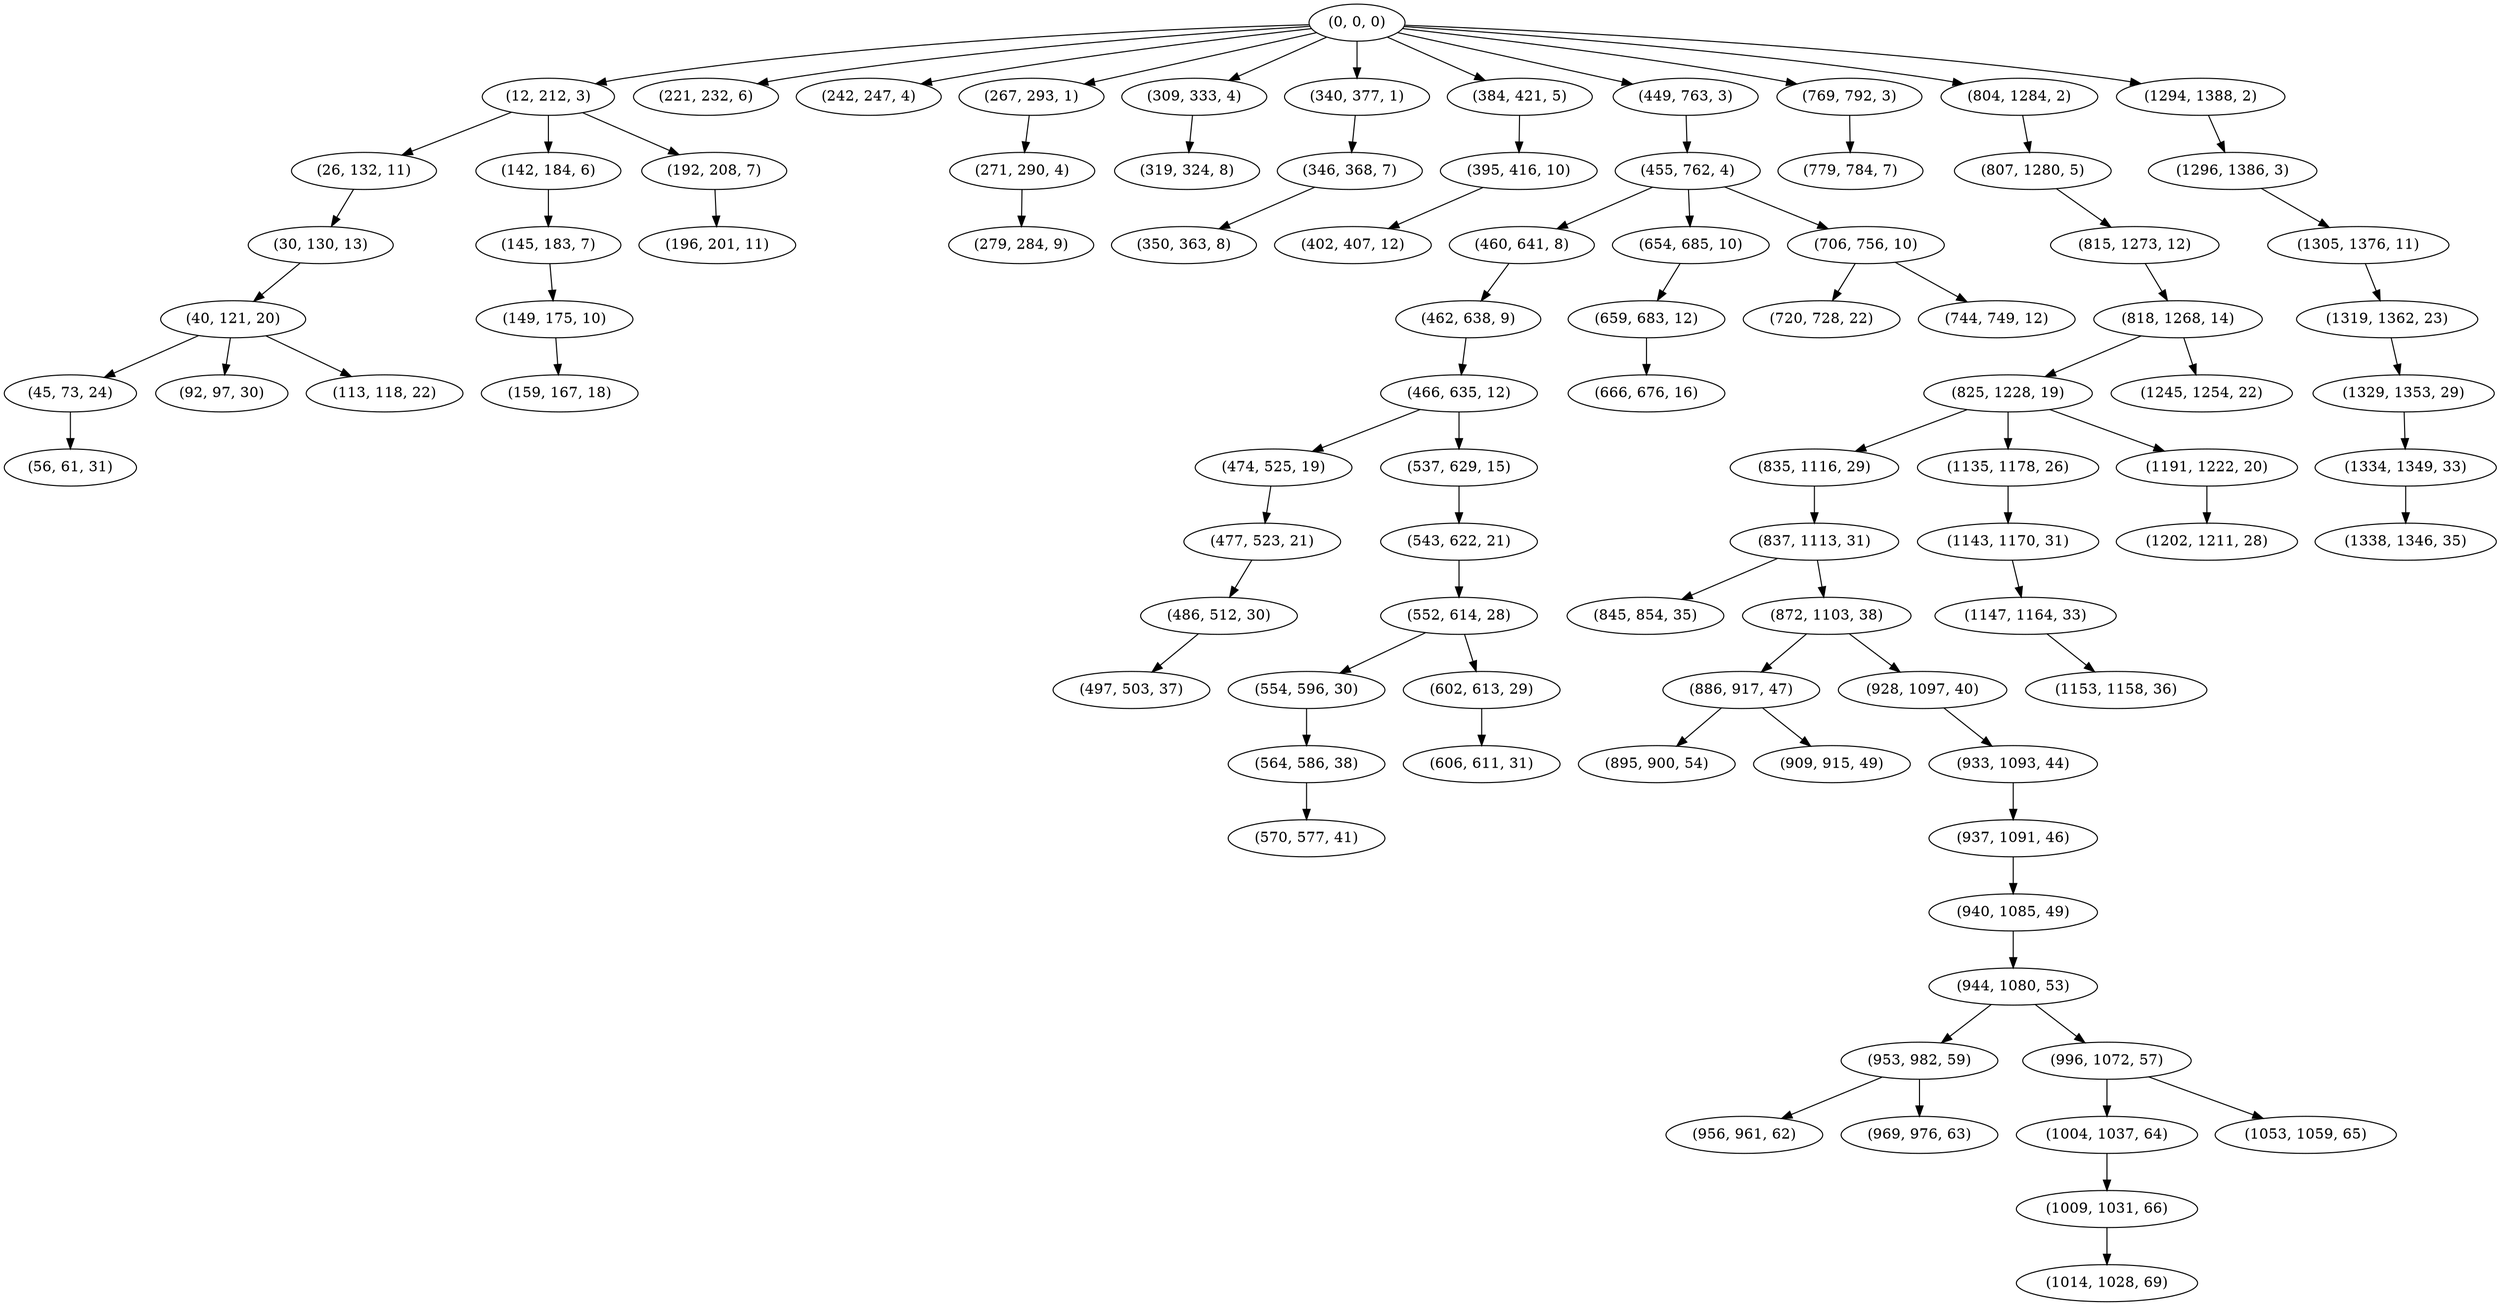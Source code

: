 digraph tree {
    "(0, 0, 0)";
    "(12, 212, 3)";
    "(26, 132, 11)";
    "(30, 130, 13)";
    "(40, 121, 20)";
    "(45, 73, 24)";
    "(56, 61, 31)";
    "(92, 97, 30)";
    "(113, 118, 22)";
    "(142, 184, 6)";
    "(145, 183, 7)";
    "(149, 175, 10)";
    "(159, 167, 18)";
    "(192, 208, 7)";
    "(196, 201, 11)";
    "(221, 232, 6)";
    "(242, 247, 4)";
    "(267, 293, 1)";
    "(271, 290, 4)";
    "(279, 284, 9)";
    "(309, 333, 4)";
    "(319, 324, 8)";
    "(340, 377, 1)";
    "(346, 368, 7)";
    "(350, 363, 8)";
    "(384, 421, 5)";
    "(395, 416, 10)";
    "(402, 407, 12)";
    "(449, 763, 3)";
    "(455, 762, 4)";
    "(460, 641, 8)";
    "(462, 638, 9)";
    "(466, 635, 12)";
    "(474, 525, 19)";
    "(477, 523, 21)";
    "(486, 512, 30)";
    "(497, 503, 37)";
    "(537, 629, 15)";
    "(543, 622, 21)";
    "(552, 614, 28)";
    "(554, 596, 30)";
    "(564, 586, 38)";
    "(570, 577, 41)";
    "(602, 613, 29)";
    "(606, 611, 31)";
    "(654, 685, 10)";
    "(659, 683, 12)";
    "(666, 676, 16)";
    "(706, 756, 10)";
    "(720, 728, 22)";
    "(744, 749, 12)";
    "(769, 792, 3)";
    "(779, 784, 7)";
    "(804, 1284, 2)";
    "(807, 1280, 5)";
    "(815, 1273, 12)";
    "(818, 1268, 14)";
    "(825, 1228, 19)";
    "(835, 1116, 29)";
    "(837, 1113, 31)";
    "(845, 854, 35)";
    "(872, 1103, 38)";
    "(886, 917, 47)";
    "(895, 900, 54)";
    "(909, 915, 49)";
    "(928, 1097, 40)";
    "(933, 1093, 44)";
    "(937, 1091, 46)";
    "(940, 1085, 49)";
    "(944, 1080, 53)";
    "(953, 982, 59)";
    "(956, 961, 62)";
    "(969, 976, 63)";
    "(996, 1072, 57)";
    "(1004, 1037, 64)";
    "(1009, 1031, 66)";
    "(1014, 1028, 69)";
    "(1053, 1059, 65)";
    "(1135, 1178, 26)";
    "(1143, 1170, 31)";
    "(1147, 1164, 33)";
    "(1153, 1158, 36)";
    "(1191, 1222, 20)";
    "(1202, 1211, 28)";
    "(1245, 1254, 22)";
    "(1294, 1388, 2)";
    "(1296, 1386, 3)";
    "(1305, 1376, 11)";
    "(1319, 1362, 23)";
    "(1329, 1353, 29)";
    "(1334, 1349, 33)";
    "(1338, 1346, 35)";
    "(0, 0, 0)" -> "(12, 212, 3)";
    "(0, 0, 0)" -> "(221, 232, 6)";
    "(0, 0, 0)" -> "(242, 247, 4)";
    "(0, 0, 0)" -> "(267, 293, 1)";
    "(0, 0, 0)" -> "(309, 333, 4)";
    "(0, 0, 0)" -> "(340, 377, 1)";
    "(0, 0, 0)" -> "(384, 421, 5)";
    "(0, 0, 0)" -> "(449, 763, 3)";
    "(0, 0, 0)" -> "(769, 792, 3)";
    "(0, 0, 0)" -> "(804, 1284, 2)";
    "(0, 0, 0)" -> "(1294, 1388, 2)";
    "(12, 212, 3)" -> "(26, 132, 11)";
    "(12, 212, 3)" -> "(142, 184, 6)";
    "(12, 212, 3)" -> "(192, 208, 7)";
    "(26, 132, 11)" -> "(30, 130, 13)";
    "(30, 130, 13)" -> "(40, 121, 20)";
    "(40, 121, 20)" -> "(45, 73, 24)";
    "(40, 121, 20)" -> "(92, 97, 30)";
    "(40, 121, 20)" -> "(113, 118, 22)";
    "(45, 73, 24)" -> "(56, 61, 31)";
    "(142, 184, 6)" -> "(145, 183, 7)";
    "(145, 183, 7)" -> "(149, 175, 10)";
    "(149, 175, 10)" -> "(159, 167, 18)";
    "(192, 208, 7)" -> "(196, 201, 11)";
    "(267, 293, 1)" -> "(271, 290, 4)";
    "(271, 290, 4)" -> "(279, 284, 9)";
    "(309, 333, 4)" -> "(319, 324, 8)";
    "(340, 377, 1)" -> "(346, 368, 7)";
    "(346, 368, 7)" -> "(350, 363, 8)";
    "(384, 421, 5)" -> "(395, 416, 10)";
    "(395, 416, 10)" -> "(402, 407, 12)";
    "(449, 763, 3)" -> "(455, 762, 4)";
    "(455, 762, 4)" -> "(460, 641, 8)";
    "(455, 762, 4)" -> "(654, 685, 10)";
    "(455, 762, 4)" -> "(706, 756, 10)";
    "(460, 641, 8)" -> "(462, 638, 9)";
    "(462, 638, 9)" -> "(466, 635, 12)";
    "(466, 635, 12)" -> "(474, 525, 19)";
    "(466, 635, 12)" -> "(537, 629, 15)";
    "(474, 525, 19)" -> "(477, 523, 21)";
    "(477, 523, 21)" -> "(486, 512, 30)";
    "(486, 512, 30)" -> "(497, 503, 37)";
    "(537, 629, 15)" -> "(543, 622, 21)";
    "(543, 622, 21)" -> "(552, 614, 28)";
    "(552, 614, 28)" -> "(554, 596, 30)";
    "(552, 614, 28)" -> "(602, 613, 29)";
    "(554, 596, 30)" -> "(564, 586, 38)";
    "(564, 586, 38)" -> "(570, 577, 41)";
    "(602, 613, 29)" -> "(606, 611, 31)";
    "(654, 685, 10)" -> "(659, 683, 12)";
    "(659, 683, 12)" -> "(666, 676, 16)";
    "(706, 756, 10)" -> "(720, 728, 22)";
    "(706, 756, 10)" -> "(744, 749, 12)";
    "(769, 792, 3)" -> "(779, 784, 7)";
    "(804, 1284, 2)" -> "(807, 1280, 5)";
    "(807, 1280, 5)" -> "(815, 1273, 12)";
    "(815, 1273, 12)" -> "(818, 1268, 14)";
    "(818, 1268, 14)" -> "(825, 1228, 19)";
    "(818, 1268, 14)" -> "(1245, 1254, 22)";
    "(825, 1228, 19)" -> "(835, 1116, 29)";
    "(825, 1228, 19)" -> "(1135, 1178, 26)";
    "(825, 1228, 19)" -> "(1191, 1222, 20)";
    "(835, 1116, 29)" -> "(837, 1113, 31)";
    "(837, 1113, 31)" -> "(845, 854, 35)";
    "(837, 1113, 31)" -> "(872, 1103, 38)";
    "(872, 1103, 38)" -> "(886, 917, 47)";
    "(872, 1103, 38)" -> "(928, 1097, 40)";
    "(886, 917, 47)" -> "(895, 900, 54)";
    "(886, 917, 47)" -> "(909, 915, 49)";
    "(928, 1097, 40)" -> "(933, 1093, 44)";
    "(933, 1093, 44)" -> "(937, 1091, 46)";
    "(937, 1091, 46)" -> "(940, 1085, 49)";
    "(940, 1085, 49)" -> "(944, 1080, 53)";
    "(944, 1080, 53)" -> "(953, 982, 59)";
    "(944, 1080, 53)" -> "(996, 1072, 57)";
    "(953, 982, 59)" -> "(956, 961, 62)";
    "(953, 982, 59)" -> "(969, 976, 63)";
    "(996, 1072, 57)" -> "(1004, 1037, 64)";
    "(996, 1072, 57)" -> "(1053, 1059, 65)";
    "(1004, 1037, 64)" -> "(1009, 1031, 66)";
    "(1009, 1031, 66)" -> "(1014, 1028, 69)";
    "(1135, 1178, 26)" -> "(1143, 1170, 31)";
    "(1143, 1170, 31)" -> "(1147, 1164, 33)";
    "(1147, 1164, 33)" -> "(1153, 1158, 36)";
    "(1191, 1222, 20)" -> "(1202, 1211, 28)";
    "(1294, 1388, 2)" -> "(1296, 1386, 3)";
    "(1296, 1386, 3)" -> "(1305, 1376, 11)";
    "(1305, 1376, 11)" -> "(1319, 1362, 23)";
    "(1319, 1362, 23)" -> "(1329, 1353, 29)";
    "(1329, 1353, 29)" -> "(1334, 1349, 33)";
    "(1334, 1349, 33)" -> "(1338, 1346, 35)";
}
